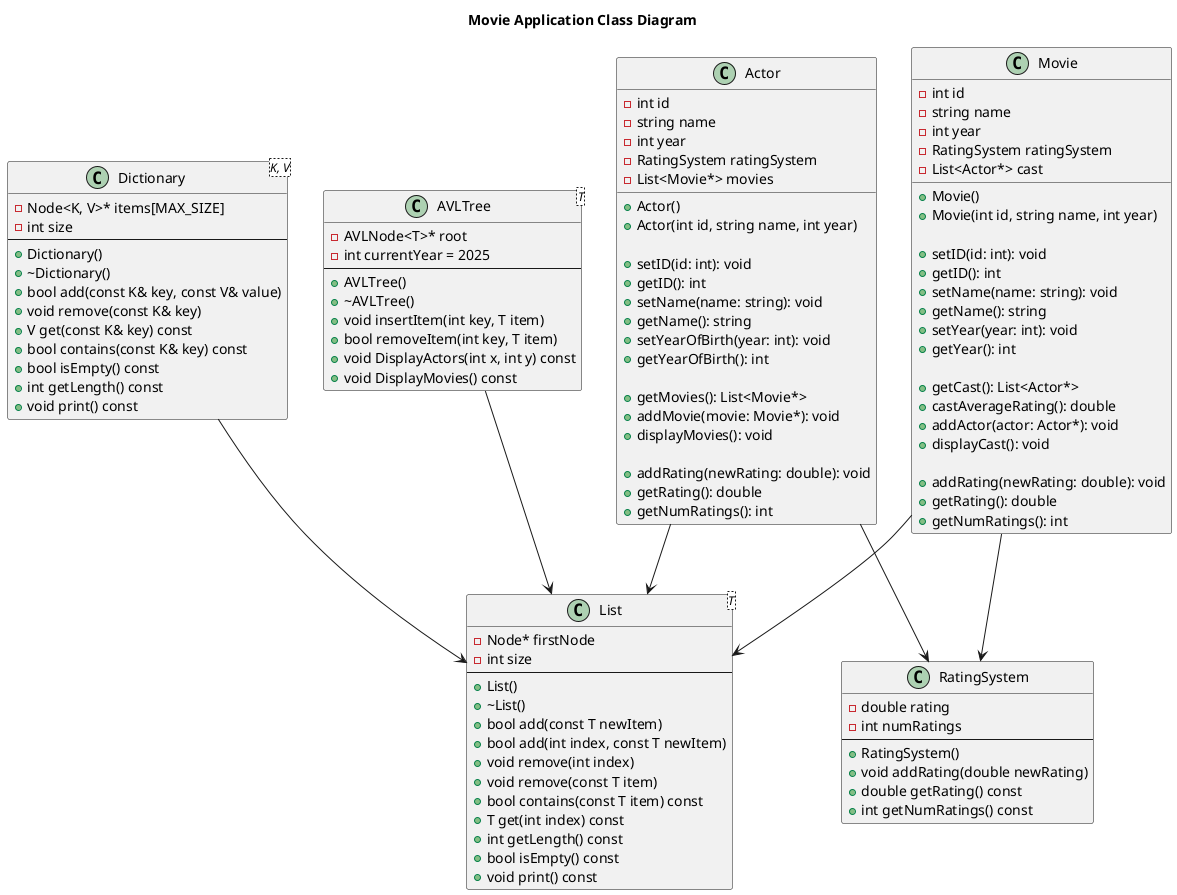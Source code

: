 @startuml Movie Application

' Title of the Diagram
title Movie Application Class Diagram

' Force top-down layout
top to bottom direction

' Define the Actor class
class Actor {
  - int id                
  - string name         
  - int year             
  - RatingSystem ratingSystem 
  - List<Movie*> movies 

  + Actor()               
  + Actor(int id, string name, int year)

  + setID(id: int): void
  + getID(): int
  + setName(name: string): void
  + getName(): string
  + setYearOfBirth(year: int): void
  + getYearOfBirth(): int

  + getMovies(): List<Movie*>
  + addMovie(movie: Movie*): void
  + displayMovies(): void

  + addRating(newRating: double): void
  + getRating(): double
  + getNumRatings(): int
}

' Define the Movie class
class Movie {
  - int id                     
  - string name            
  - int year                   
  - RatingSystem ratingSystem   
  - List<Actor*> cast           

  + Movie()                     
  + Movie(int id, string name, int year) 

  + setID(id: int): void
  + getID(): int
  + setName(name: string): void
  + getName(): string
  + setYear(year: int): void
  + getYear(): int

  + getCast(): List<Actor*>
  + castAverageRating(): double
  + addActor(actor: Actor*): void
  + displayCast(): void

  + addRating(newRating: double): void
  + getRating(): double
  + getNumRatings(): int
}

' Define other classes
class Dictionary<K, V> {
    - Node<K, V>* items[MAX_SIZE]
    - int size
    --
    + Dictionary()
    + ~Dictionary()
    + bool add(const K& key, const V& value)
    + void remove(const K& key)
    + V get(const K& key) const
    + bool contains(const K& key) const
    + bool isEmpty() const
    + int getLength() const
    + void print() const
}

class List<T> {
    - Node* firstNode
    - int size
    --
    + List()
    + ~List()
    + bool add(const T newItem)
    + bool add(int index, const T newItem)
    + void remove(int index)
    + void remove(const T item)
    + bool contains(const T item) const
    + T get(int index) const
    + int getLength() const
    + bool isEmpty() const
    + void print() const
}

class RatingSystem {
    - double rating
    - int numRatings
    --
    + RatingSystem()
    + void addRating(double newRating)
    + double getRating() const
    + int getNumRatings() const
}

class AVLTree<T> {
    - AVLNode<T>* root
    - int currentYear = 2025
    --
    + AVLTree()
    + ~AVLTree()
    + void insertItem(int key, T item)
    + bool removeItem(int key, T item)
    + void DisplayActors(int x, int y) const
    + void DisplayMovies() const
}

' Define relationships
Actor --> RatingSystem
Actor --> List
Movie --> RatingSystem
Movie --> List
AVLTree --> List
Dictionary --> List

@enduml
